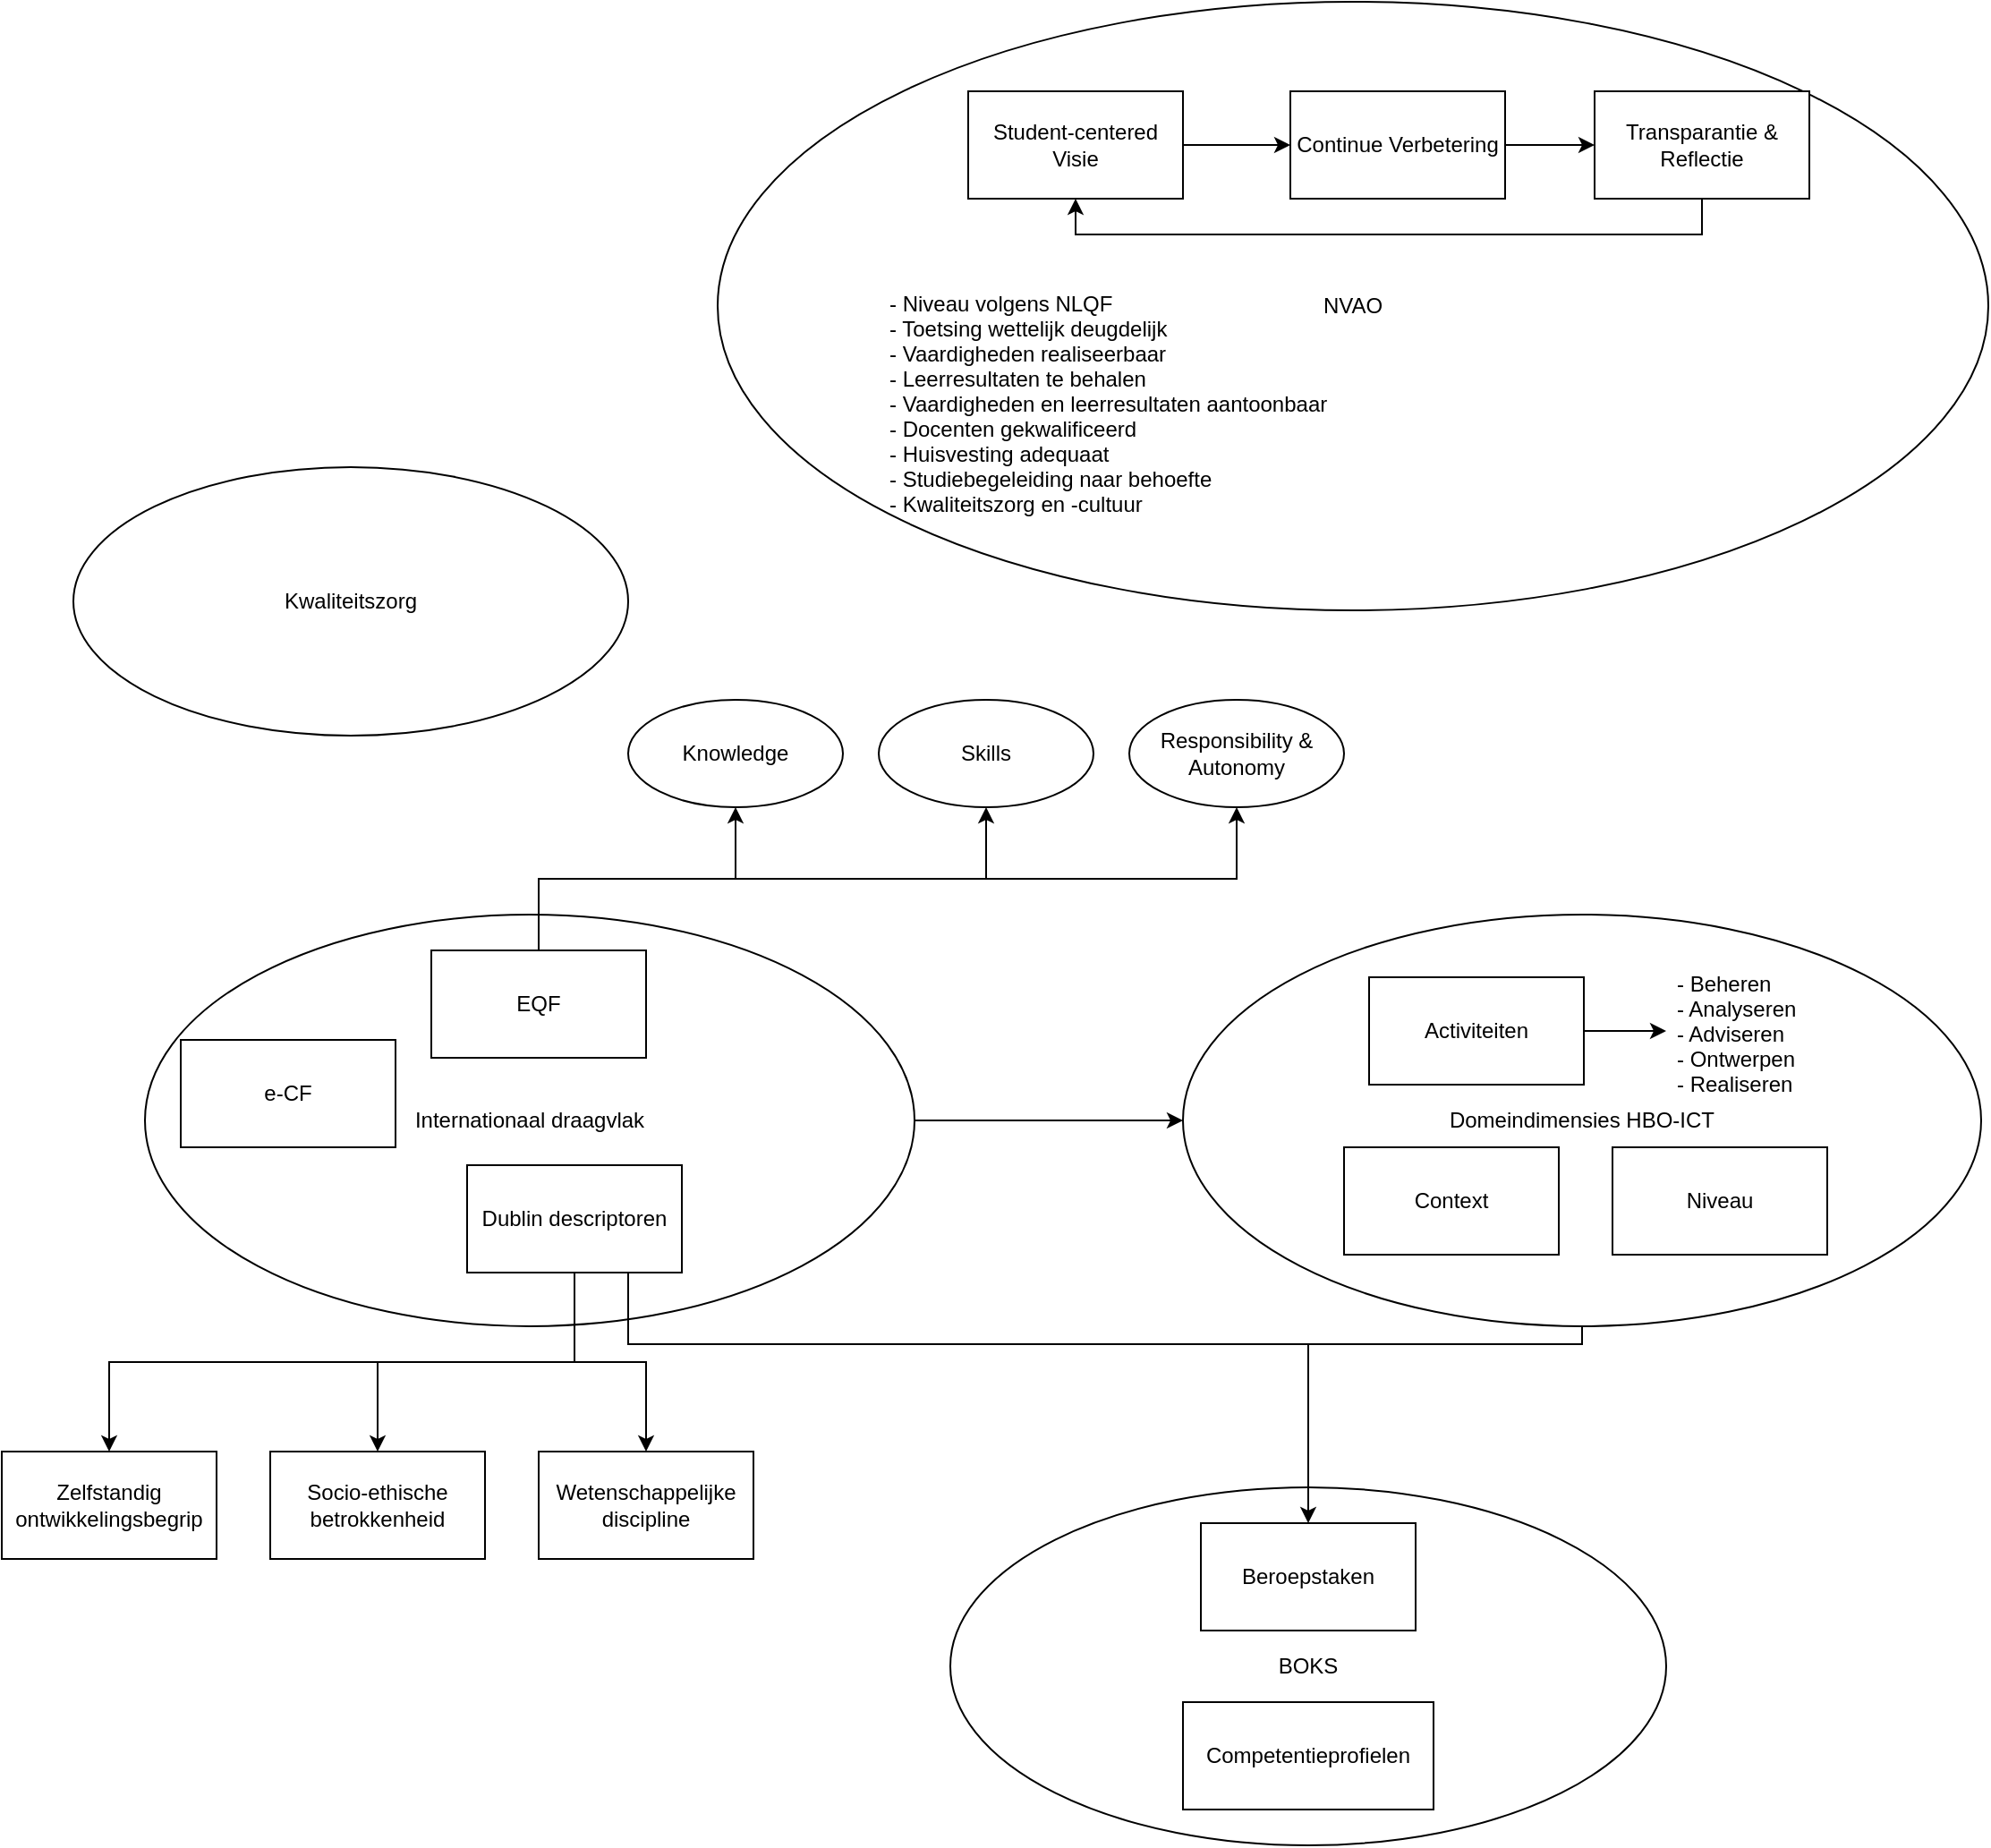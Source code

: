 <mxfile version="16.5.6" type="github">
  <diagram id="C5RBs43oDa-KdzZeNtuy" name="Page-1">
    <mxGraphModel dx="2500" dy="2054" grid="1" gridSize="10" guides="1" tooltips="1" connect="1" arrows="1" fold="1" page="1" pageScale="1" pageWidth="827" pageHeight="1169" math="0" shadow="0">
      <root>
        <mxCell id="WIyWlLk6GJQsqaUBKTNV-0" />
        <mxCell id="WIyWlLk6GJQsqaUBKTNV-1" parent="WIyWlLk6GJQsqaUBKTNV-0" />
        <mxCell id="s5pqpI4zIyqzlfYDUBWL-5" value="NVAO" style="ellipse;whiteSpace=wrap;html=1;" parent="WIyWlLk6GJQsqaUBKTNV-1" vertex="1">
          <mxGeometry x="50" y="-20" width="710" height="340" as="geometry" />
        </mxCell>
        <mxCell id="s5pqpI4zIyqzlfYDUBWL-0" value="&lt;div&gt;Kwaliteitszorg&lt;/div&gt;" style="ellipse;whiteSpace=wrap;html=1;" parent="WIyWlLk6GJQsqaUBKTNV-1" vertex="1">
          <mxGeometry x="-310" y="240" width="310" height="150" as="geometry" />
        </mxCell>
        <mxCell id="s5pqpI4zIyqzlfYDUBWL-13" value="" style="edgeStyle=orthogonalEdgeStyle;rounded=0;orthogonalLoop=1;jettySize=auto;html=1;" parent="WIyWlLk6GJQsqaUBKTNV-1" source="s5pqpI4zIyqzlfYDUBWL-1" target="s5pqpI4zIyqzlfYDUBWL-3" edge="1">
          <mxGeometry relative="1" as="geometry" />
        </mxCell>
        <mxCell id="s5pqpI4zIyqzlfYDUBWL-1" value="Student-centered Visie" style="rounded=0;whiteSpace=wrap;html=1;" parent="WIyWlLk6GJQsqaUBKTNV-1" vertex="1">
          <mxGeometry x="190" y="30" width="120" height="60" as="geometry" />
        </mxCell>
        <mxCell id="s5pqpI4zIyqzlfYDUBWL-16" style="edgeStyle=orthogonalEdgeStyle;rounded=0;orthogonalLoop=1;jettySize=auto;html=1;entryX=0.5;entryY=1;entryDx=0;entryDy=0;" parent="WIyWlLk6GJQsqaUBKTNV-1" source="s5pqpI4zIyqzlfYDUBWL-2" target="s5pqpI4zIyqzlfYDUBWL-1" edge="1">
          <mxGeometry relative="1" as="geometry">
            <Array as="points">
              <mxPoint x="600" y="110" />
              <mxPoint x="250" y="110" />
            </Array>
          </mxGeometry>
        </mxCell>
        <mxCell id="s5pqpI4zIyqzlfYDUBWL-2" value="Transparantie &amp;amp; Reflectie" style="rounded=0;whiteSpace=wrap;html=1;" parent="WIyWlLk6GJQsqaUBKTNV-1" vertex="1">
          <mxGeometry x="540" y="30" width="120" height="60" as="geometry" />
        </mxCell>
        <mxCell id="s5pqpI4zIyqzlfYDUBWL-14" value="" style="edgeStyle=orthogonalEdgeStyle;rounded=0;orthogonalLoop=1;jettySize=auto;html=1;" parent="WIyWlLk6GJQsqaUBKTNV-1" source="s5pqpI4zIyqzlfYDUBWL-3" target="s5pqpI4zIyqzlfYDUBWL-2" edge="1">
          <mxGeometry relative="1" as="geometry" />
        </mxCell>
        <mxCell id="s5pqpI4zIyqzlfYDUBWL-3" value="Continue Verbetering" style="rounded=0;whiteSpace=wrap;html=1;" parent="WIyWlLk6GJQsqaUBKTNV-1" vertex="1">
          <mxGeometry x="370" y="30" width="120" height="60" as="geometry" />
        </mxCell>
        <mxCell id="s5pqpI4zIyqzlfYDUBWL-17" value="- Niveau volgens NLQF&#xa;- Toetsing wettelijk deugdelijk&#xa;- Vaardigheden realiseerbaar&#xa;- Leerresultaten te behalen&#xa;- Vaardigheden en leerresultaten aantoonbaar&#xa;- Docenten gekwalificeerd&#xa;- Huisvesting adequaat&#xa;- Studiebegeleiding naar behoefte&#xa;- Kwaliteitszorg en -cultuur&#xa;&#xa;&#xa;&#xa;&#xa;" style="text;strokeColor=none;fillColor=none;align=left;verticalAlign=middle;spacingLeft=4;spacingRight=4;overflow=hidden;points=[[0,0.5],[1,0.5]];portConstraint=eastwest;rotatable=0;fontStyle=0" parent="WIyWlLk6GJQsqaUBKTNV-1" vertex="1">
          <mxGeometry x="140" y="140" width="260" height="130" as="geometry" />
        </mxCell>
        <mxCell id="s5pqpI4zIyqzlfYDUBWL-34" style="edgeStyle=orthogonalEdgeStyle;rounded=0;orthogonalLoop=1;jettySize=auto;html=1;exitX=1;exitY=0.5;exitDx=0;exitDy=0;" parent="WIyWlLk6GJQsqaUBKTNV-1" source="s5pqpI4zIyqzlfYDUBWL-18" target="s5pqpI4zIyqzlfYDUBWL-29" edge="1">
          <mxGeometry relative="1" as="geometry" />
        </mxCell>
        <mxCell id="s5pqpI4zIyqzlfYDUBWL-18" value="Internationaal draagvlak" style="ellipse;whiteSpace=wrap;html=1;" parent="WIyWlLk6GJQsqaUBKTNV-1" vertex="1">
          <mxGeometry x="-270" y="490" width="430" height="230" as="geometry" />
        </mxCell>
        <mxCell id="sh0ZQArDtNu7Vn9sufE--1" value="" style="edgeStyle=orthogonalEdgeStyle;rounded=0;orthogonalLoop=1;jettySize=auto;html=1;" edge="1" parent="WIyWlLk6GJQsqaUBKTNV-1" source="s5pqpI4zIyqzlfYDUBWL-19" target="sh0ZQArDtNu7Vn9sufE--0">
          <mxGeometry relative="1" as="geometry" />
        </mxCell>
        <mxCell id="sh0ZQArDtNu7Vn9sufE--7" style="edgeStyle=orthogonalEdgeStyle;rounded=0;orthogonalLoop=1;jettySize=auto;html=1;" edge="1" parent="WIyWlLk6GJQsqaUBKTNV-1" source="s5pqpI4zIyqzlfYDUBWL-19" target="sh0ZQArDtNu7Vn9sufE--6">
          <mxGeometry relative="1" as="geometry">
            <Array as="points">
              <mxPoint x="-50" y="470" />
              <mxPoint x="340" y="470" />
            </Array>
          </mxGeometry>
        </mxCell>
        <mxCell id="sh0ZQArDtNu7Vn9sufE--8" style="edgeStyle=orthogonalEdgeStyle;rounded=0;orthogonalLoop=1;jettySize=auto;html=1;exitX=0.75;exitY=0;exitDx=0;exitDy=0;entryX=0.5;entryY=1;entryDx=0;entryDy=0;" edge="1" parent="WIyWlLk6GJQsqaUBKTNV-1" source="s5pqpI4zIyqzlfYDUBWL-19" target="sh0ZQArDtNu7Vn9sufE--5">
          <mxGeometry relative="1" as="geometry">
            <Array as="points">
              <mxPoint x="-50" y="510" />
              <mxPoint x="-50" y="470" />
              <mxPoint x="200" y="470" />
            </Array>
          </mxGeometry>
        </mxCell>
        <mxCell id="s5pqpI4zIyqzlfYDUBWL-19" value="EQF" style="rounded=0;whiteSpace=wrap;html=1;" parent="WIyWlLk6GJQsqaUBKTNV-1" vertex="1">
          <mxGeometry x="-110" y="510" width="120" height="60" as="geometry" />
        </mxCell>
        <mxCell id="s5pqpI4zIyqzlfYDUBWL-24" style="edgeStyle=orthogonalEdgeStyle;rounded=0;orthogonalLoop=1;jettySize=auto;html=1;exitX=0.5;exitY=1;exitDx=0;exitDy=0;" parent="WIyWlLk6GJQsqaUBKTNV-1" source="s5pqpI4zIyqzlfYDUBWL-20" target="s5pqpI4zIyqzlfYDUBWL-23" edge="1">
          <mxGeometry relative="1" as="geometry" />
        </mxCell>
        <mxCell id="s5pqpI4zIyqzlfYDUBWL-26" style="edgeStyle=orthogonalEdgeStyle;rounded=0;orthogonalLoop=1;jettySize=auto;html=1;" parent="WIyWlLk6GJQsqaUBKTNV-1" source="s5pqpI4zIyqzlfYDUBWL-20" target="s5pqpI4zIyqzlfYDUBWL-25" edge="1">
          <mxGeometry relative="1" as="geometry" />
        </mxCell>
        <mxCell id="s5pqpI4zIyqzlfYDUBWL-28" value="" style="edgeStyle=orthogonalEdgeStyle;rounded=0;orthogonalLoop=1;jettySize=auto;html=1;exitX=0.5;exitY=1;exitDx=0;exitDy=0;" parent="WIyWlLk6GJQsqaUBKTNV-1" source="s5pqpI4zIyqzlfYDUBWL-20" target="s5pqpI4zIyqzlfYDUBWL-27" edge="1">
          <mxGeometry relative="1" as="geometry" />
        </mxCell>
        <mxCell id="s5pqpI4zIyqzlfYDUBWL-46" style="edgeStyle=orthogonalEdgeStyle;rounded=0;orthogonalLoop=1;jettySize=auto;html=1;exitX=0.75;exitY=1;exitDx=0;exitDy=0;" parent="WIyWlLk6GJQsqaUBKTNV-1" source="s5pqpI4zIyqzlfYDUBWL-20" target="s5pqpI4zIyqzlfYDUBWL-42" edge="1">
          <mxGeometry relative="1" as="geometry">
            <Array as="points">
              <mxPoint y="730" />
              <mxPoint x="380" y="730" />
            </Array>
          </mxGeometry>
        </mxCell>
        <mxCell id="s5pqpI4zIyqzlfYDUBWL-20" value="Dublin descriptoren" style="rounded=0;whiteSpace=wrap;html=1;" parent="WIyWlLk6GJQsqaUBKTNV-1" vertex="1">
          <mxGeometry x="-90" y="630" width="120" height="60" as="geometry" />
        </mxCell>
        <mxCell id="s5pqpI4zIyqzlfYDUBWL-22" value="e-CF" style="rounded=0;whiteSpace=wrap;html=1;" parent="WIyWlLk6GJQsqaUBKTNV-1" vertex="1">
          <mxGeometry x="-250" y="560" width="120" height="60" as="geometry" />
        </mxCell>
        <mxCell id="s5pqpI4zIyqzlfYDUBWL-23" value="Wetenschappelijke discipline" style="rounded=0;whiteSpace=wrap;html=1;" parent="WIyWlLk6GJQsqaUBKTNV-1" vertex="1">
          <mxGeometry x="-50" y="790" width="120" height="60" as="geometry" />
        </mxCell>
        <mxCell id="s5pqpI4zIyqzlfYDUBWL-25" value="Socio-ethische betrokkenheid" style="rounded=0;whiteSpace=wrap;html=1;" parent="WIyWlLk6GJQsqaUBKTNV-1" vertex="1">
          <mxGeometry x="-200" y="790" width="120" height="60" as="geometry" />
        </mxCell>
        <mxCell id="s5pqpI4zIyqzlfYDUBWL-27" value="Zelfstandig ontwikkelingsbegrip" style="rounded=0;whiteSpace=wrap;html=1;" parent="WIyWlLk6GJQsqaUBKTNV-1" vertex="1">
          <mxGeometry x="-350" y="790" width="120" height="60" as="geometry" />
        </mxCell>
        <mxCell id="s5pqpI4zIyqzlfYDUBWL-29" value="&lt;div&gt;Domeindimensies HBO-ICT&lt;/div&gt;" style="ellipse;whiteSpace=wrap;html=1;" parent="WIyWlLk6GJQsqaUBKTNV-1" vertex="1">
          <mxGeometry x="310" y="490" width="446" height="230" as="geometry" />
        </mxCell>
        <mxCell id="s5pqpI4zIyqzlfYDUBWL-51" style="edgeStyle=orthogonalEdgeStyle;rounded=0;orthogonalLoop=1;jettySize=auto;html=1;exitX=1;exitY=0.5;exitDx=0;exitDy=0;" parent="WIyWlLk6GJQsqaUBKTNV-1" source="s5pqpI4zIyqzlfYDUBWL-30" target="s5pqpI4zIyqzlfYDUBWL-39" edge="1">
          <mxGeometry relative="1" as="geometry" />
        </mxCell>
        <mxCell id="s5pqpI4zIyqzlfYDUBWL-30" value="Activiteiten" style="rounded=0;whiteSpace=wrap;html=1;" parent="WIyWlLk6GJQsqaUBKTNV-1" vertex="1">
          <mxGeometry x="414" y="525" width="120" height="60" as="geometry" />
        </mxCell>
        <mxCell id="s5pqpI4zIyqzlfYDUBWL-44" value="&lt;div&gt;BOKS&lt;/div&gt;" style="ellipse;whiteSpace=wrap;html=1;" parent="WIyWlLk6GJQsqaUBKTNV-1" vertex="1">
          <mxGeometry x="180" y="810" width="400" height="200" as="geometry" />
        </mxCell>
        <mxCell id="s5pqpI4zIyqzlfYDUBWL-37" value="Niveau" style="rounded=0;whiteSpace=wrap;html=1;" parent="WIyWlLk6GJQsqaUBKTNV-1" vertex="1">
          <mxGeometry x="550" y="620" width="120" height="60" as="geometry" />
        </mxCell>
        <mxCell id="s5pqpI4zIyqzlfYDUBWL-43" value="" style="edgeStyle=orthogonalEdgeStyle;rounded=0;orthogonalLoop=1;jettySize=auto;html=1;" parent="WIyWlLk6GJQsqaUBKTNV-1" source="s5pqpI4zIyqzlfYDUBWL-29" target="s5pqpI4zIyqzlfYDUBWL-42" edge="1">
          <mxGeometry relative="1" as="geometry">
            <Array as="points">
              <mxPoint x="533" y="730" />
              <mxPoint x="380" y="730" />
            </Array>
          </mxGeometry>
        </mxCell>
        <mxCell id="s5pqpI4zIyqzlfYDUBWL-38" value="Context" style="rounded=0;whiteSpace=wrap;html=1;" parent="WIyWlLk6GJQsqaUBKTNV-1" vertex="1">
          <mxGeometry x="400" y="620" width="120" height="60" as="geometry" />
        </mxCell>
        <mxCell id="s5pqpI4zIyqzlfYDUBWL-39" value="- Beheren&#xa;- Analyseren&#xa;- Adviseren&#xa;- Ontwerpen&#xa;- Realiseren&#xa;" style="text;strokeColor=none;fillColor=none;align=left;verticalAlign=middle;spacingLeft=4;spacingRight=4;overflow=hidden;points=[[0,0.5],[1,0.5]];portConstraint=eastwest;rotatable=0;" parent="WIyWlLk6GJQsqaUBKTNV-1" vertex="1">
          <mxGeometry x="580" y="520" width="80" height="70" as="geometry" />
        </mxCell>
        <mxCell id="s5pqpI4zIyqzlfYDUBWL-42" value="Beroepstaken" style="whiteSpace=wrap;html=1;" parent="WIyWlLk6GJQsqaUBKTNV-1" vertex="1">
          <mxGeometry x="320" y="830" width="120" height="60" as="geometry" />
        </mxCell>
        <mxCell id="s5pqpI4zIyqzlfYDUBWL-50" value="Competentieprofielen" style="rounded=0;whiteSpace=wrap;html=1;" parent="WIyWlLk6GJQsqaUBKTNV-1" vertex="1">
          <mxGeometry x="310" y="930" width="140" height="60" as="geometry" />
        </mxCell>
        <mxCell id="sh0ZQArDtNu7Vn9sufE--0" value="Knowledge" style="ellipse;whiteSpace=wrap;html=1;rounded=0;" vertex="1" parent="WIyWlLk6GJQsqaUBKTNV-1">
          <mxGeometry y="370" width="120" height="60" as="geometry" />
        </mxCell>
        <mxCell id="sh0ZQArDtNu7Vn9sufE--5" value="Skills" style="ellipse;whiteSpace=wrap;html=1;rounded=0;" vertex="1" parent="WIyWlLk6GJQsqaUBKTNV-1">
          <mxGeometry x="140" y="370" width="120" height="60" as="geometry" />
        </mxCell>
        <mxCell id="sh0ZQArDtNu7Vn9sufE--6" value="Responsibility &amp;amp; Autonomy" style="ellipse;whiteSpace=wrap;html=1;rounded=0;" vertex="1" parent="WIyWlLk6GJQsqaUBKTNV-1">
          <mxGeometry x="280" y="370" width="120" height="60" as="geometry" />
        </mxCell>
      </root>
    </mxGraphModel>
  </diagram>
</mxfile>
